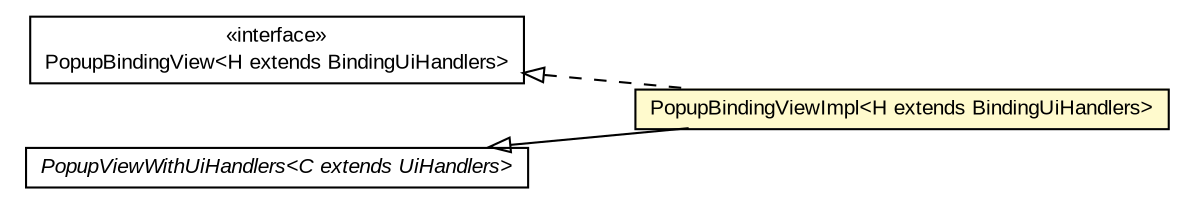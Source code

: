 #!/usr/local/bin/dot
#
# Class diagram 
# Generated by UMLGraph version R5_6-24-gf6e263 (http://www.umlgraph.org/)
#

digraph G {
	edge [fontname="arial",fontsize=10,labelfontname="arial",labelfontsize=10];
	node [fontname="arial",fontsize=10,shape=plaintext];
	nodesep=0.25;
	ranksep=0.5;
	rankdir=LR;
	// org.turbogwt.ext.gwtp.databind.client.PopupBindingViewImpl<H extends org.turbogwt.ext.gwtp.databind.client.BindingUiHandlers>
	c54 [label=<<table title="org.turbogwt.ext.gwtp.databind.client.PopupBindingViewImpl" border="0" cellborder="1" cellspacing="0" cellpadding="2" port="p" bgcolor="lemonChiffon" href="./PopupBindingViewImpl.html">
		<tr><td><table border="0" cellspacing="0" cellpadding="1">
<tr><td align="center" balign="center"> PopupBindingViewImpl&lt;H extends BindingUiHandlers&gt; </td></tr>
		</table></td></tr>
		</table>>, URL="./PopupBindingViewImpl.html", fontname="arial", fontcolor="black", fontsize=10.0];
	// org.turbogwt.ext.gwtp.databind.client.PopupBindingView<H extends org.turbogwt.ext.gwtp.databind.client.BindingUiHandlers>
	c55 [label=<<table title="org.turbogwt.ext.gwtp.databind.client.PopupBindingView" border="0" cellborder="1" cellspacing="0" cellpadding="2" port="p" href="./PopupBindingView.html">
		<tr><td><table border="0" cellspacing="0" cellpadding="1">
<tr><td align="center" balign="center"> &#171;interface&#187; </td></tr>
<tr><td align="center" balign="center"> PopupBindingView&lt;H extends BindingUiHandlers&gt; </td></tr>
		</table></td></tr>
		</table>>, URL="./PopupBindingView.html", fontname="arial", fontcolor="black", fontsize=10.0];
	//org.turbogwt.ext.gwtp.databind.client.PopupBindingViewImpl<H extends org.turbogwt.ext.gwtp.databind.client.BindingUiHandlers> extends com.gwtplatform.mvp.client.PopupViewWithUiHandlers<H>
	c59:p -> c54:p [dir=back,arrowtail=empty];
	//org.turbogwt.ext.gwtp.databind.client.PopupBindingViewImpl<H extends org.turbogwt.ext.gwtp.databind.client.BindingUiHandlers> implements org.turbogwt.ext.gwtp.databind.client.PopupBindingView<H extends org.turbogwt.ext.gwtp.databind.client.BindingUiHandlers>
	c55:p -> c54:p [dir=back,arrowtail=empty,style=dashed];
	// com.gwtplatform.mvp.client.PopupViewWithUiHandlers<C extends com.gwtplatform.mvp.client.UiHandlers>
	c59 [label=<<table title="com.gwtplatform.mvp.client.PopupViewWithUiHandlers" border="0" cellborder="1" cellspacing="0" cellpadding="2" port="p">
		<tr><td><table border="0" cellspacing="0" cellpadding="1">
<tr><td align="center" balign="center"><font face="arial italic"> PopupViewWithUiHandlers&lt;C extends UiHandlers&gt; </font></td></tr>
		</table></td></tr>
		</table>>, URL="null", fontname="arial", fontcolor="black", fontsize=10.0];
}

